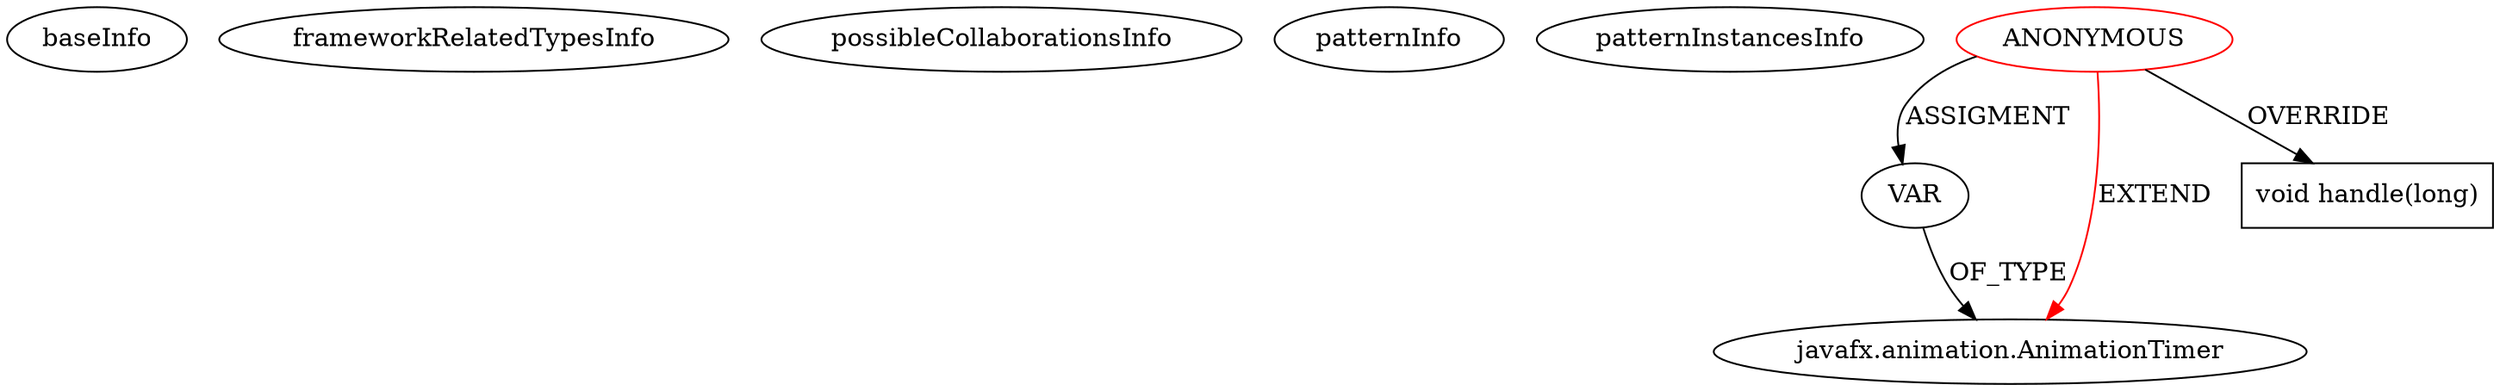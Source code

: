 digraph {
baseInfo[graphId=394,category="pattern",isAnonymous=true,possibleRelation=false]
frameworkRelatedTypesInfo[0="javafx.animation.AnimationTimer"]
possibleCollaborationsInfo[]
patternInfo[frequency=14.0,patternRootClient=0]
patternInstancesInfo[0="digrach-FX_ParticleManager~/digrach-FX_ParticleManager/FX_ParticleManager-master/src/rach/canvas/HistoryParticleCanvas.java~void HistoryParticleCanvas()~2464",1="atsticks-FXOne~/atsticks-FXOne/FXOne-master/org.fxone/fxone-ui/src/main/java/org/fxone/ui/rt/components/clocks/SimpleLabelClockAdapter.java~SimpleLabelClockAdapter~1895",2="Dricus-game-of-life~/Dricus-game-of-life/game-of-life-master/src/main/java/nl/dricus/gameoflife/presentation/display/DisplayPresenter.java~void createAnimation()~388",3="rihani-PrayerTime~/rihani-PrayerTime/PrayerTime-master/src/javafxapplication4/JavaFXApplication4.java~void init()~4040",4="miho-SpringSimulator~/miho-SpringSimulator/SpringSimulator-master/SpringSimulator/src/main/java/eu/mihosoft/vrl/springsimulation/SpringSimulation.java~void startVisual(double)~3637",5="empollondefisica-PlanetGame~/empollondefisica-PlanetGame/PlanetGame-master/src/planetGame/GameScene.java~void GameScene(javafx.scene.Group,javafx.stage.Stage,java.util.ArrayList,int)~2639",6="Xenoage-Labs~/Xenoage-Labs/Labs-master/JavaFXSymbolsTest/src/com/xenoage/labs/javafxsymbolstest/BaseCanvas.java~void BaseCanvas(com.xenoage.labs.javafxsymbolstest.MainPanelController)~1617",7="miho-SpringSimulator~/miho-SpringSimulator/SpringSimulator-master/SpringSimulator/src/main/java/eu/mihosoft/vrl/springsimulation/Main_old.java~void initSimulation(javafx.scene.layout.Pane)~3636",8="RomeoGolf-BC~/RomeoGolf-BC/BC-master/src/romeogolf/bc/MainController.java~MainController~1147",9="pochemuto-vmk-s4-task2~/pochemuto-vmk-s4-task2/vmk-s4-task2-master/src/main/java/org/pochemuto/planets/view/Controller.java~void initialize(java.net.URL,java.util.ResourceBundle)~3890",10="wwtg99-POMA~/wwtg99-POMA/POMA-master/src/cn/edu/suda/core/network/VisualNode.java~void changePosition(double,double)~4804",11="VgQD-JOculusLib~/VgQD-JOculusLib/JOculusLib-master/src/be/student/vgqd/joculus/v1/hud/fx/oculusview/OculusViewDemo.java~void start(javafx.stage.Stage)~1589",12="Xenoage-Labs~/Xenoage-Labs/Labs-master/JavaFXSymbolsTest/src/com/xenoage/labs/javafxsymbolstest/nodes/NodesPane.java~void NodesPane(com.xenoage.labs.javafxsymbolstest.MainPanelController)~1621"]
2[label="VAR",vertexType="OUTSIDE_VARIABLE_EXPRESION",isFrameworkType=false]
1[label="javafx.animation.AnimationTimer",vertexType="FRAMEWORK_CLASS_TYPE",isFrameworkType=false]
0[label="ANONYMOUS",vertexType="ROOT_ANONYMOUS_DECLARATION",isFrameworkType=false,color=red]
4[label="void handle(long)",vertexType="OVERRIDING_METHOD_DECLARATION",isFrameworkType=false,shape=box]
0->4[label="OVERRIDE"]
0->2[label="ASSIGMENT"]
0->1[label="EXTEND",color=red]
2->1[label="OF_TYPE"]
}
